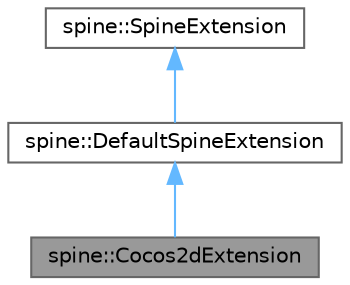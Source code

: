 digraph "spine::Cocos2dExtension"
{
 // LATEX_PDF_SIZE
  bgcolor="transparent";
  edge [fontname=Helvetica,fontsize=10,labelfontname=Helvetica,labelfontsize=10];
  node [fontname=Helvetica,fontsize=10,shape=box,height=0.2,width=0.4];
  Node1 [id="Node000001",label="spine::Cocos2dExtension",height=0.2,width=0.4,color="gray40", fillcolor="grey60", style="filled", fontcolor="black",tooltip=" "];
  Node2 -> Node1 [id="edge1_Node000001_Node000002",dir="back",color="steelblue1",style="solid",tooltip=" "];
  Node2 [id="Node000002",label="spine::DefaultSpineExtension",height=0.2,width=0.4,color="gray40", fillcolor="white", style="filled",URL="$classspine_1_1_default_spine_extension.html",tooltip=" "];
  Node3 -> Node2 [id="edge2_Node000002_Node000003",dir="back",color="steelblue1",style="solid",tooltip=" "];
  Node3 [id="Node000003",label="spine::SpineExtension",height=0.2,width=0.4,color="gray40", fillcolor="white", style="filled",URL="$classspine_1_1_spine_extension.html",tooltip=" "];
}
